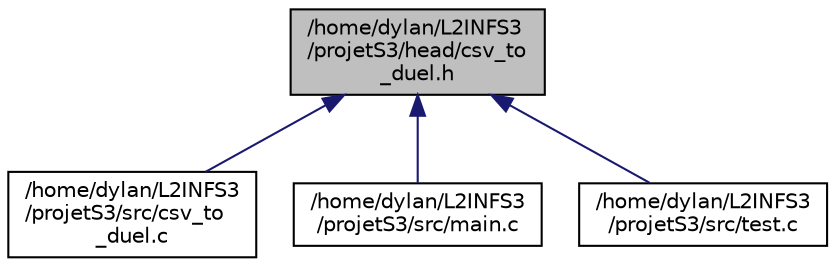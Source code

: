 digraph "/home/dylan/L2INFS3/projetS3/head/csv_to_duel.h"
{
  edge [fontname="Helvetica",fontsize="10",labelfontname="Helvetica",labelfontsize="10"];
  node [fontname="Helvetica",fontsize="10",shape=record];
  Node3 [label="/home/dylan/L2INFS3\l/projetS3/head/csv_to\l_duel.h",height=0.2,width=0.4,color="black", fillcolor="grey75", style="filled", fontcolor="black"];
  Node3 -> Node4 [dir="back",color="midnightblue",fontsize="10",style="solid",fontname="Helvetica"];
  Node4 [label="/home/dylan/L2INFS3\l/projetS3/src/csv_to\l_duel.c",height=0.2,width=0.4,color="black", fillcolor="white", style="filled",URL="$csv__to__duel_8c.html",tooltip="Définie les fonctions de csv_to_duel.h. "];
  Node3 -> Node5 [dir="back",color="midnightblue",fontsize="10",style="solid",fontname="Helvetica"];
  Node5 [label="/home/dylan/L2INFS3\l/projetS3/src/main.c",height=0.2,width=0.4,color="black", fillcolor="white", style="filled",URL="$main_8c.html",tooltip="Fichier principal, générateur de l&#39;exécutable principal \"rev_party\" Il vérifie les arguments..."];
  Node3 -> Node6 [dir="back",color="midnightblue",fontsize="10",style="solid",fontname="Helvetica"];
  Node6 [label="/home/dylan/L2INFS3\l/projetS3/src/test.c",height=0.2,width=0.4,color="black", fillcolor="white", style="filled",URL="$test_8c.html",tooltip="Fichier de tests pour les fonctions programés. Il génère l&#39;exécutable \"test\". ..."];
}
